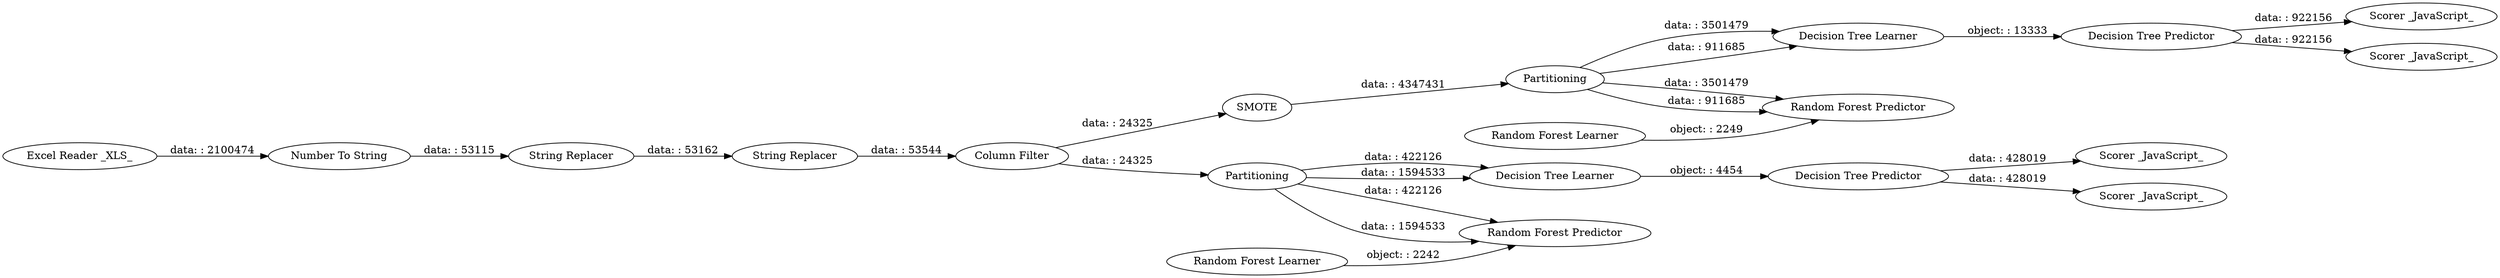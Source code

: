 digraph {
	"-9132360250327106486_8" [label="Decision Tree Predictor"]
	"-6487711424364727128_21" [label="Scorer _JavaScript_"]
	"-6487711424364727128_1" [label="Excel Reader _XLS_"]
	"1671859142494518023_9" [label="Random Forest Predictor"]
	"-6487711424364727128_3" [label="String Replacer"]
	"-4769448562735624459_9" [label="Random Forest Predictor"]
	"-8724366639456075951_8" [label="Decision Tree Predictor"]
	"-6487711424364727128_13" [label=SMOTE]
	"-2839887219792020684_6" [label=Partitioning]
	"-6487711424364727128_5" [label="Column Filter"]
	"1671859142494518023_10" [label="Random Forest Learner"]
	"-4769448562735624459_10" [label="Random Forest Learner"]
	"-6487711424364727128_4" [label="String Replacer"]
	"-6487711424364727128_19" [label="Scorer _JavaScript_"]
	"-9132360250327106486_7" [label="Decision Tree Learner"]
	"-6487711424364727128_20" [label="Scorer _JavaScript_"]
	"-8724366639456075951_7" [label="Decision Tree Learner"]
	"-518019881966867913_6" [label=Partitioning]
	"-6487711424364727128_2" [label="Number To String"]
	"-6487711424364727128_18" [label="Scorer _JavaScript_"]
	"-9132360250327106486_8" -> "-6487711424364727128_19" [label="data: : 922156"]
	"-6487711424364727128_2" -> "-6487711424364727128_3" [label="data: : 53115"]
	"-6487711424364727128_4" -> "-6487711424364727128_5" [label="data: : 53544"]
	"1671859142494518023_10" -> "1671859142494518023_9" [label="object: : 2249"]
	"-6487711424364727128_1" -> "-6487711424364727128_2" [label="data: : 2100474"]
	"-6487711424364727128_5" -> "-6487711424364727128_13" [label="data: : 24325"]
	"-8724366639456075951_8" -> "-6487711424364727128_21" [label="data: : 428019"]
	"-518019881966867913_6" -> "-8724366639456075951_7" [label="data: : 422126"]
	"-8724366639456075951_7" -> "-8724366639456075951_8" [label="object: : 4454"]
	"-2839887219792020684_6" -> "1671859142494518023_9" [label="data: : 911685"]
	"-2839887219792020684_6" -> "-9132360250327106486_7" [label="data: : 3501479"]
	"-518019881966867913_6" -> "-4769448562735624459_9" [label="data: : 1594533"]
	"-9132360250327106486_8" -> "-6487711424364727128_18" [label="data: : 922156"]
	"-6487711424364727128_3" -> "-6487711424364727128_4" [label="data: : 53162"]
	"-8724366639456075951_8" -> "-6487711424364727128_20" [label="data: : 428019"]
	"-6487711424364727128_13" -> "-2839887219792020684_6" [label="data: : 4347431"]
	"-2839887219792020684_6" -> "1671859142494518023_9" [label="data: : 3501479"]
	"-518019881966867913_6" -> "-4769448562735624459_9" [label="data: : 422126"]
	"-6487711424364727128_5" -> "-518019881966867913_6" [label="data: : 24325"]
	"-9132360250327106486_7" -> "-9132360250327106486_8" [label="object: : 13333"]
	"-4769448562735624459_10" -> "-4769448562735624459_9" [label="object: : 2242"]
	"-518019881966867913_6" -> "-8724366639456075951_7" [label="data: : 1594533"]
	"-2839887219792020684_6" -> "-9132360250327106486_7" [label="data: : 911685"]
	rankdir=LR
}
